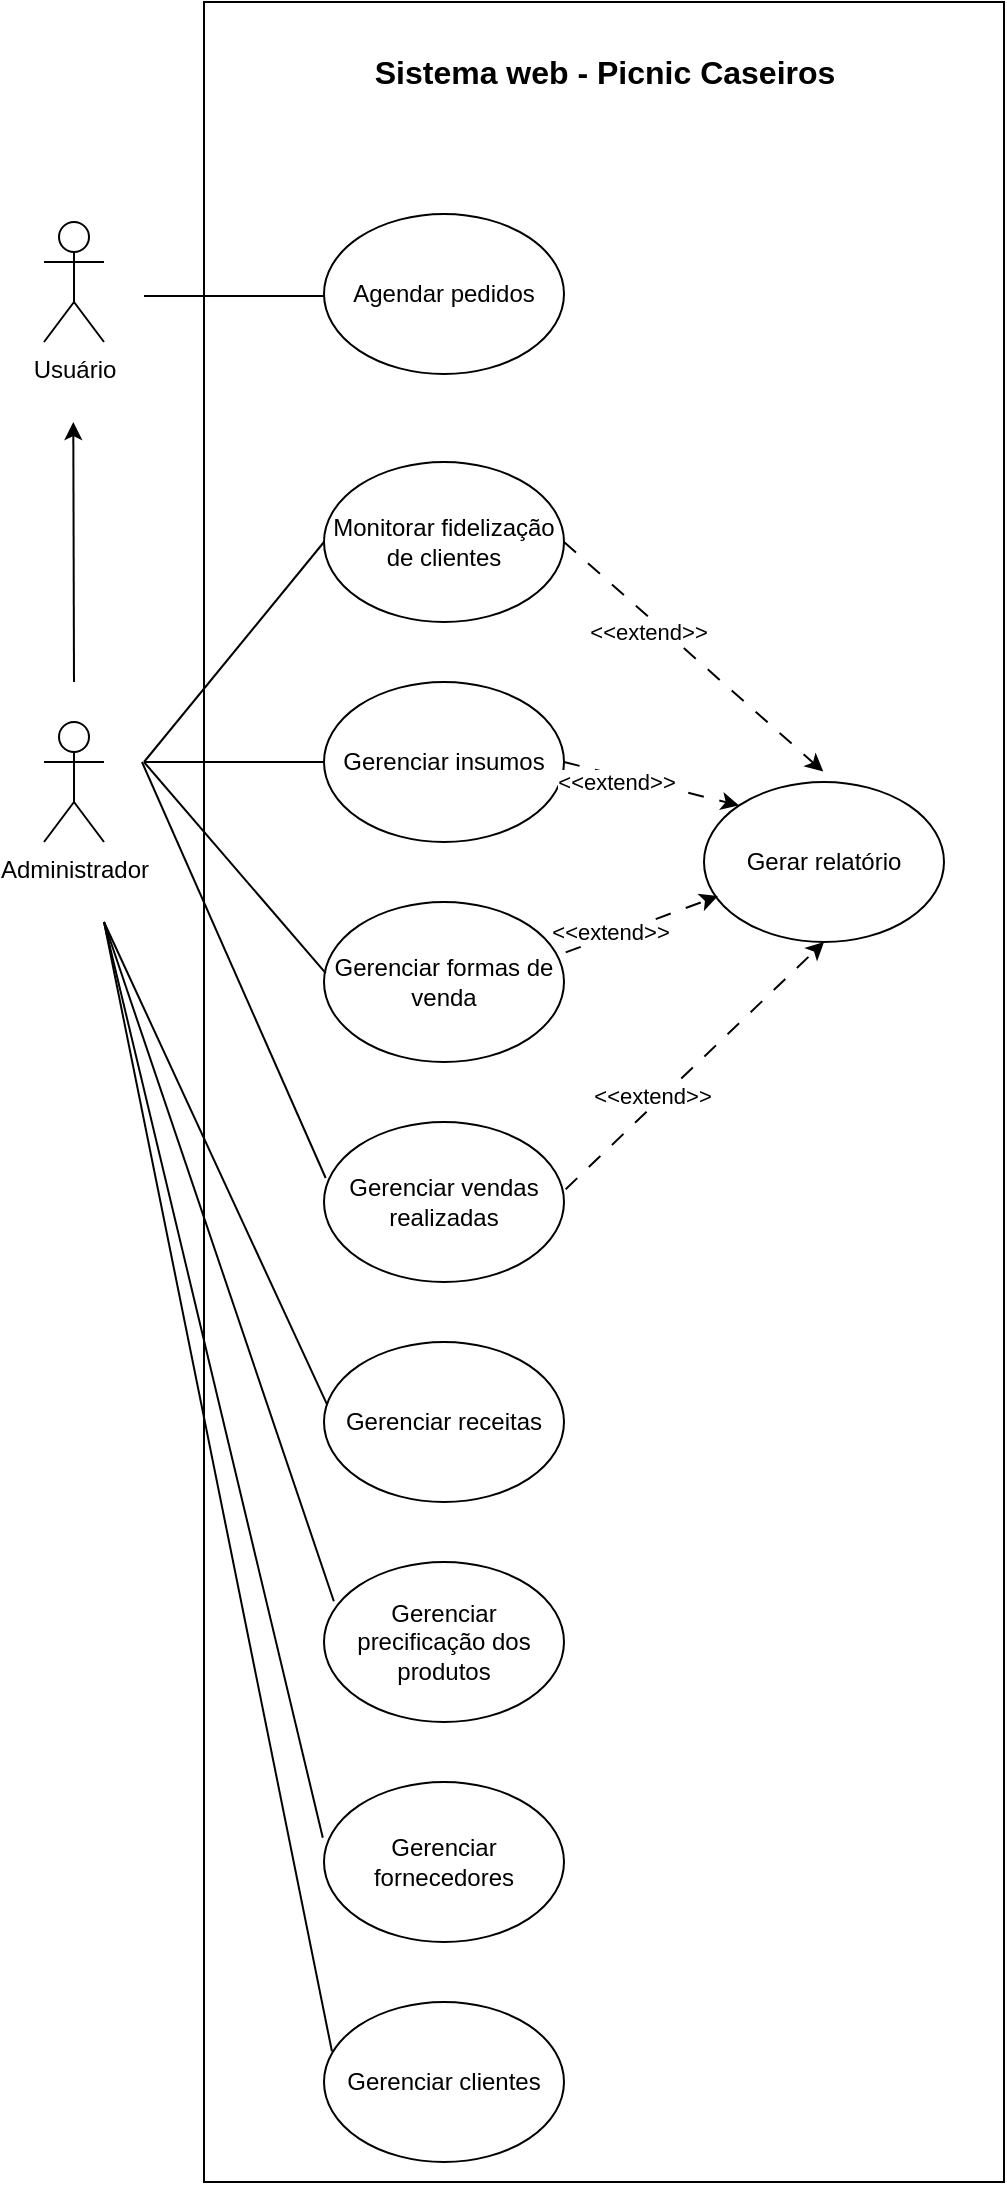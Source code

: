 <mxfile version="24.0.6" type="device">
  <diagram name="Página-1" id="JE6c8CtR_E6KVgc73FYh">
    <mxGraphModel dx="1161" dy="682" grid="1" gridSize="10" guides="1" tooltips="1" connect="1" arrows="1" fold="1" page="1" pageScale="1" pageWidth="827" pageHeight="1169" math="0" shadow="0">
      <root>
        <mxCell id="0" />
        <mxCell id="1" parent="0" />
        <mxCell id="OmmRx7XeorJ42gYjC4it-8" value="" style="rounded=0;whiteSpace=wrap;html=1;" parent="1" vertex="1">
          <mxGeometry x="230" y="70" width="400" height="1090" as="geometry" />
        </mxCell>
        <mxCell id="OmmRx7XeorJ42gYjC4it-7" value="" style="endArrow=none;html=1;rounded=0;entryX=0.026;entryY=0.434;entryDx=0;entryDy=0;entryPerimeter=0;" parent="1" target="OmmRx7XeorJ42gYjC4it-6" edge="1">
          <mxGeometry width="50" height="50" relative="1" as="geometry">
            <mxPoint x="180" y="530" as="sourcePoint" />
            <mxPoint x="-290" y="170" as="targetPoint" />
          </mxGeometry>
        </mxCell>
        <mxCell id="OmmRx7XeorJ42gYjC4it-6" value="Gerenciar receitas" style="ellipse;whiteSpace=wrap;html=1;" parent="1" vertex="1">
          <mxGeometry x="290" y="740" width="120" height="80" as="geometry" />
        </mxCell>
        <mxCell id="OmmRx7XeorJ42gYjC4it-9" value="&lt;font style=&quot;font-size: 16px;&quot;&gt;&lt;b&gt;Sistema web - Picnic Caseiros&lt;/b&gt;&lt;/font&gt;" style="text;html=1;align=center;verticalAlign=middle;resizable=0;points=[];autosize=1;strokeColor=none;fillColor=none;" parent="1" vertex="1">
          <mxGeometry x="305" y="90" width="250" height="30" as="geometry" />
        </mxCell>
        <mxCell id="kUVER4uhqFUnGBVt8rP3-1" value="" style="endArrow=none;html=1;rounded=0;exitX=0;exitY=0.5;exitDx=0;exitDy=0;" parent="1" source="kUVER4uhqFUnGBVt8rP3-10" edge="1">
          <mxGeometry width="50" height="50" relative="1" as="geometry">
            <mxPoint x="180" y="425" as="sourcePoint" />
            <mxPoint x="200" y="450" as="targetPoint" />
          </mxGeometry>
        </mxCell>
        <mxCell id="kUVER4uhqFUnGBVt8rP3-3" value="" style="endArrow=none;html=1;rounded=0;entryX=0.041;entryY=0.245;entryDx=0;entryDy=0;entryPerimeter=0;" parent="1" target="kUVER4uhqFUnGBVt8rP3-4" edge="1">
          <mxGeometry width="50" height="50" relative="1" as="geometry">
            <mxPoint x="180" y="530" as="sourcePoint" />
            <mxPoint x="-300" y="10" as="targetPoint" />
          </mxGeometry>
        </mxCell>
        <mxCell id="kUVER4uhqFUnGBVt8rP3-4" value="Gerenciar precificação dos produtos" style="ellipse;whiteSpace=wrap;html=1;" parent="1" vertex="1">
          <mxGeometry x="290" y="850" width="120" height="80" as="geometry" />
        </mxCell>
        <mxCell id="kUVER4uhqFUnGBVt8rP3-7" value="Gerenciar vendas realizadas" style="ellipse;whiteSpace=wrap;html=1;" parent="1" vertex="1">
          <mxGeometry x="290" y="630" width="120" height="80" as="geometry" />
        </mxCell>
        <mxCell id="kUVER4uhqFUnGBVt8rP3-10" value="Monitorar fidelização de clientes" style="ellipse;whiteSpace=wrap;html=1;" parent="1" vertex="1">
          <mxGeometry x="290" y="300" width="120" height="80" as="geometry" />
        </mxCell>
        <mxCell id="kUVER4uhqFUnGBVt8rP3-18" value="" style="endArrow=classic;html=1;rounded=0;dashed=1;dashPattern=8 8;exitX=1;exitY=0.5;exitDx=0;exitDy=0;entryX=0.497;entryY=-0.065;entryDx=0;entryDy=0;entryPerimeter=0;" parent="1" source="kUVER4uhqFUnGBVt8rP3-10" target="kUVER4uhqFUnGBVt8rP3-36" edge="1">
          <mxGeometry width="50" height="50" relative="1" as="geometry">
            <mxPoint x="551.76" y="320.0" as="sourcePoint" />
            <mxPoint x="550" y="430" as="targetPoint" />
          </mxGeometry>
        </mxCell>
        <mxCell id="kUVER4uhqFUnGBVt8rP3-19" value="&amp;lt;&amp;lt;extend&amp;gt;&amp;gt;" style="edgeLabel;html=1;align=center;verticalAlign=middle;resizable=0;points=[];" parent="kUVER4uhqFUnGBVt8rP3-18" vertex="1" connectable="0">
          <mxGeometry x="-0.226" y="-1" relative="1" as="geometry">
            <mxPoint x="-8" as="offset" />
          </mxGeometry>
        </mxCell>
        <mxCell id="kUVER4uhqFUnGBVt8rP3-24" value="Gerenciar fornecedores" style="ellipse;whiteSpace=wrap;html=1;" parent="1" vertex="1">
          <mxGeometry x="290" y="960" width="120" height="80" as="geometry" />
        </mxCell>
        <mxCell id="kUVER4uhqFUnGBVt8rP3-25" value="Usuário" style="shape=umlActor;verticalLabelPosition=bottom;verticalAlign=top;html=1;" parent="1" vertex="1">
          <mxGeometry x="150" y="180" width="30" height="60" as="geometry" />
        </mxCell>
        <mxCell id="kUVER4uhqFUnGBVt8rP3-27" value="" style="endArrow=none;html=1;rounded=0;" parent="1" edge="1">
          <mxGeometry width="50" height="50" relative="1" as="geometry">
            <mxPoint x="293" y="217" as="sourcePoint" />
            <mxPoint x="200" y="217" as="targetPoint" />
          </mxGeometry>
        </mxCell>
        <mxCell id="kUVER4uhqFUnGBVt8rP3-28" value="Agendar pedidos" style="ellipse;whiteSpace=wrap;html=1;" parent="1" vertex="1">
          <mxGeometry x="290" y="176" width="120" height="80" as="geometry" />
        </mxCell>
        <mxCell id="kUVER4uhqFUnGBVt8rP3-29" value="" style="endArrow=classic;html=1;rounded=0;" parent="1" edge="1">
          <mxGeometry width="50" height="50" relative="1" as="geometry">
            <mxPoint x="165" y="410" as="sourcePoint" />
            <mxPoint x="164.64" y="280" as="targetPoint" />
          </mxGeometry>
        </mxCell>
        <mxCell id="kUVER4uhqFUnGBVt8rP3-30" value="Administrador" style="shape=umlActor;verticalLabelPosition=bottom;verticalAlign=top;html=1;" parent="1" vertex="1">
          <mxGeometry x="150" y="430" width="30" height="60" as="geometry" />
        </mxCell>
        <mxCell id="kUVER4uhqFUnGBVt8rP3-31" value="Gerenciar insumos" style="ellipse;whiteSpace=wrap;html=1;" parent="1" vertex="1">
          <mxGeometry x="290" y="410" width="120" height="80" as="geometry" />
        </mxCell>
        <mxCell id="kUVER4uhqFUnGBVt8rP3-32" value="Gerenciar formas de venda" style="ellipse;whiteSpace=wrap;html=1;" parent="1" vertex="1">
          <mxGeometry x="290" y="520" width="120" height="80" as="geometry" />
        </mxCell>
        <mxCell id="kUVER4uhqFUnGBVt8rP3-33" value="" style="endArrow=none;html=1;rounded=0;exitX=0;exitY=0.5;exitDx=0;exitDy=0;" parent="1" source="kUVER4uhqFUnGBVt8rP3-31" edge="1">
          <mxGeometry width="50" height="50" relative="1" as="geometry">
            <mxPoint x="300" y="350" as="sourcePoint" />
            <mxPoint x="200" y="450" as="targetPoint" />
          </mxGeometry>
        </mxCell>
        <mxCell id="kUVER4uhqFUnGBVt8rP3-34" value="" style="endArrow=none;html=1;rounded=0;exitX=0.007;exitY=0.445;exitDx=0;exitDy=0;exitPerimeter=0;" parent="1" source="kUVER4uhqFUnGBVt8rP3-32" edge="1">
          <mxGeometry width="50" height="50" relative="1" as="geometry">
            <mxPoint x="300" y="460" as="sourcePoint" />
            <mxPoint x="200" y="450" as="targetPoint" />
          </mxGeometry>
        </mxCell>
        <mxCell id="kUVER4uhqFUnGBVt8rP3-35" value="" style="endArrow=none;html=1;rounded=0;exitX=0.007;exitY=0.35;exitDx=0;exitDy=0;exitPerimeter=0;" parent="1" source="kUVER4uhqFUnGBVt8rP3-7" edge="1">
          <mxGeometry width="50" height="50" relative="1" as="geometry">
            <mxPoint x="290" y="580" as="sourcePoint" />
            <mxPoint x="199" y="450" as="targetPoint" />
          </mxGeometry>
        </mxCell>
        <mxCell id="kUVER4uhqFUnGBVt8rP3-36" value="Gerar relatório" style="ellipse;whiteSpace=wrap;html=1;" parent="1" vertex="1">
          <mxGeometry x="480" y="460" width="120" height="80" as="geometry" />
        </mxCell>
        <mxCell id="kUVER4uhqFUnGBVt8rP3-37" value="" style="endArrow=classic;html=1;rounded=0;dashed=1;dashPattern=8 8;exitX=1;exitY=0.5;exitDx=0;exitDy=0;entryX=0;entryY=0;entryDx=0;entryDy=0;" parent="1" source="kUVER4uhqFUnGBVt8rP3-31" target="kUVER4uhqFUnGBVt8rP3-36" edge="1">
          <mxGeometry width="50" height="50" relative="1" as="geometry">
            <mxPoint x="420" y="350" as="sourcePoint" />
            <mxPoint x="550" y="465" as="targetPoint" />
          </mxGeometry>
        </mxCell>
        <mxCell id="kUVER4uhqFUnGBVt8rP3-38" value="&amp;lt;&amp;lt;extend&amp;gt;&amp;gt;" style="edgeLabel;html=1;align=center;verticalAlign=middle;resizable=0;points=[];" parent="kUVER4uhqFUnGBVt8rP3-37" vertex="1" connectable="0">
          <mxGeometry x="-0.226" y="-1" relative="1" as="geometry">
            <mxPoint x="-8" as="offset" />
          </mxGeometry>
        </mxCell>
        <mxCell id="kUVER4uhqFUnGBVt8rP3-39" value="" style="endArrow=classic;html=1;rounded=0;dashed=1;dashPattern=8 8;exitX=1.007;exitY=0.315;exitDx=0;exitDy=0;entryX=0.058;entryY=0.713;entryDx=0;entryDy=0;exitPerimeter=0;entryPerimeter=0;" parent="1" source="kUVER4uhqFUnGBVt8rP3-32" target="kUVER4uhqFUnGBVt8rP3-36" edge="1">
          <mxGeometry width="50" height="50" relative="1" as="geometry">
            <mxPoint x="420" y="460" as="sourcePoint" />
            <mxPoint x="508" y="482" as="targetPoint" />
          </mxGeometry>
        </mxCell>
        <mxCell id="kUVER4uhqFUnGBVt8rP3-40" value="&amp;lt;&amp;lt;extend&amp;gt;&amp;gt;" style="edgeLabel;html=1;align=center;verticalAlign=middle;resizable=0;points=[];" parent="kUVER4uhqFUnGBVt8rP3-39" vertex="1" connectable="0">
          <mxGeometry x="-0.226" y="-1" relative="1" as="geometry">
            <mxPoint x="-8" as="offset" />
          </mxGeometry>
        </mxCell>
        <mxCell id="kUVER4uhqFUnGBVt8rP3-41" value="" style="endArrow=classic;html=1;rounded=0;dashed=1;dashPattern=8 8;entryX=0.5;entryY=1;entryDx=0;entryDy=0;exitX=1.007;exitY=0.42;exitDx=0;exitDy=0;exitPerimeter=0;" parent="1" source="kUVER4uhqFUnGBVt8rP3-7" target="kUVER4uhqFUnGBVt8rP3-36" edge="1">
          <mxGeometry width="50" height="50" relative="1" as="geometry">
            <mxPoint x="430" y="470" as="sourcePoint" />
            <mxPoint x="518" y="492" as="targetPoint" />
          </mxGeometry>
        </mxCell>
        <mxCell id="kUVER4uhqFUnGBVt8rP3-42" value="&amp;lt;&amp;lt;extend&amp;gt;&amp;gt;" style="edgeLabel;html=1;align=center;verticalAlign=middle;resizable=0;points=[];" parent="kUVER4uhqFUnGBVt8rP3-41" vertex="1" connectable="0">
          <mxGeometry x="-0.226" y="-1" relative="1" as="geometry">
            <mxPoint x="-8" as="offset" />
          </mxGeometry>
        </mxCell>
        <mxCell id="kUVER4uhqFUnGBVt8rP3-43" value="" style="endArrow=none;html=1;rounded=0;entryX=-0.005;entryY=0.348;entryDx=0;entryDy=0;entryPerimeter=0;" parent="1" target="kUVER4uhqFUnGBVt8rP3-24" edge="1">
          <mxGeometry width="50" height="50" relative="1" as="geometry">
            <mxPoint x="180" y="530" as="sourcePoint" />
            <mxPoint x="305" y="880" as="targetPoint" />
          </mxGeometry>
        </mxCell>
        <mxCell id="k68POlpQmFoL84LxKLVE-1" value="Gerenciar clientes" style="ellipse;whiteSpace=wrap;html=1;" vertex="1" parent="1">
          <mxGeometry x="290" y="1070" width="120" height="80" as="geometry" />
        </mxCell>
        <mxCell id="k68POlpQmFoL84LxKLVE-3" value="" style="endArrow=none;html=1;rounded=0;entryX=0.033;entryY=0.308;entryDx=0;entryDy=0;entryPerimeter=0;" edge="1" parent="1" target="k68POlpQmFoL84LxKLVE-1">
          <mxGeometry width="50" height="50" relative="1" as="geometry">
            <mxPoint x="180" y="530" as="sourcePoint" />
            <mxPoint x="299" y="998" as="targetPoint" />
          </mxGeometry>
        </mxCell>
      </root>
    </mxGraphModel>
  </diagram>
</mxfile>
